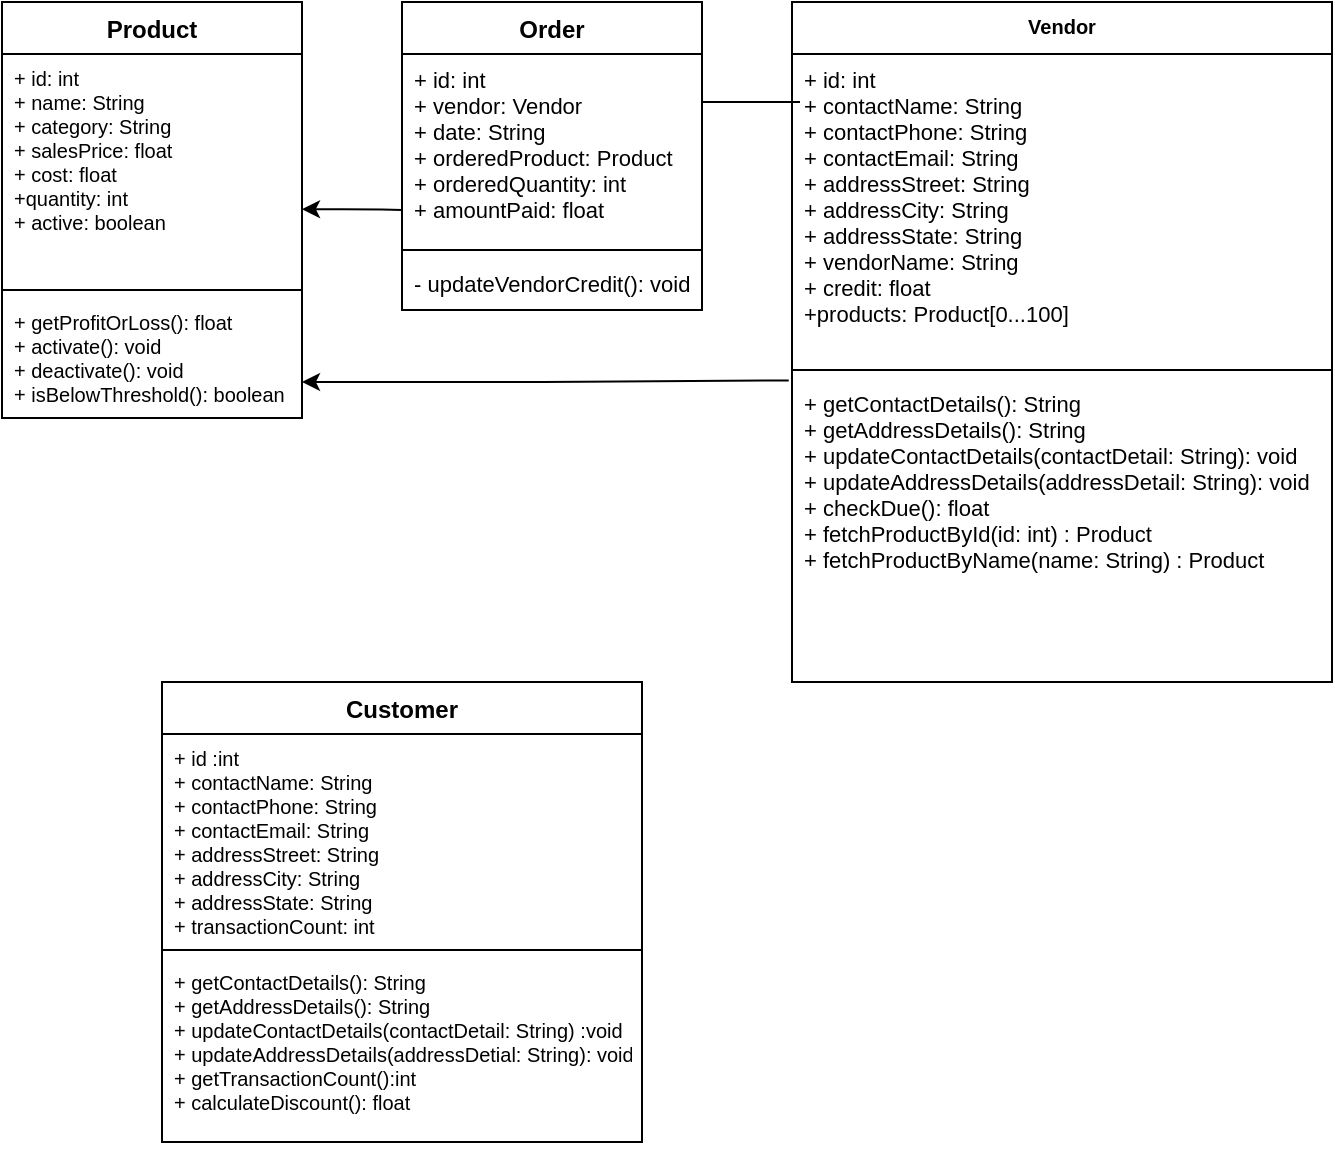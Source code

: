 <mxfile version="15.5.1" type="device"><diagram id="5K60JyV6YsNbBf-n_CUH" name="Page-1"><mxGraphModel dx="1038" dy="579" grid="1" gridSize="10" guides="1" tooltips="1" connect="1" arrows="1" fold="1" page="1" pageScale="1" pageWidth="1100" pageHeight="850" math="0" shadow="0"><root><mxCell id="0"/><mxCell id="1" parent="0"/><mxCell id="1xfG-xTeu7SPP1M4L_mX-1" value="Product" style="swimlane;fontStyle=1;align=center;verticalAlign=top;childLayout=stackLayout;horizontal=1;startSize=26;horizontalStack=0;resizeParent=1;resizeParentMax=0;resizeLast=0;collapsible=1;marginBottom=0;" parent="1" vertex="1"><mxGeometry x="20" y="60" width="150" height="208" as="geometry"/></mxCell><mxCell id="1xfG-xTeu7SPP1M4L_mX-2" value="+ id: int&#10;+ name: String &#10;+ category: String&#10;+ salesPrice: float&#10;+ cost: float&#10;+quantity: int &#10;+ active: boolean " style="text;strokeColor=none;fillColor=none;align=left;verticalAlign=top;spacingLeft=4;spacingRight=4;overflow=hidden;rotatable=0;points=[[0,0.5],[1,0.5]];portConstraint=eastwest;fontSize=10;" parent="1xfG-xTeu7SPP1M4L_mX-1" vertex="1"><mxGeometry y="26" width="150" height="114" as="geometry"/></mxCell><mxCell id="1xfG-xTeu7SPP1M4L_mX-3" value="" style="line;strokeWidth=1;fillColor=none;align=left;verticalAlign=middle;spacingTop=-1;spacingLeft=3;spacingRight=3;rotatable=0;labelPosition=right;points=[];portConstraint=eastwest;" parent="1xfG-xTeu7SPP1M4L_mX-1" vertex="1"><mxGeometry y="140" width="150" height="8" as="geometry"/></mxCell><mxCell id="1xfG-xTeu7SPP1M4L_mX-4" value="+ getProfitOrLoss(): float&#10;+ activate(): void&#10;+ deactivate(): void&#10;+ isBelowThreshold(): boolean" style="text;strokeColor=none;fillColor=none;align=left;verticalAlign=top;spacingLeft=4;spacingRight=4;overflow=hidden;rotatable=0;points=[[0,0.5],[1,0.5]];portConstraint=eastwest;fontSize=10;" parent="1xfG-xTeu7SPP1M4L_mX-1" vertex="1"><mxGeometry y="148" width="150" height="60" as="geometry"/></mxCell><mxCell id="fekmSWIaVCObIm7rgkii-1" value="Order" style="swimlane;fontStyle=1;align=center;verticalAlign=top;childLayout=stackLayout;horizontal=1;startSize=26;horizontalStack=0;resizeParent=1;resizeParentMax=0;resizeLast=0;collapsible=1;marginBottom=0;" parent="1" vertex="1"><mxGeometry x="220" y="60" width="150" height="154" as="geometry"/></mxCell><mxCell id="fekmSWIaVCObIm7rgkii-2" value="+ id: int&#10;+ vendor: Vendor&#10;+ date: String &#10;+ orderedProduct: Product&#10;+ orderedQuantity: int&#10;+ amountPaid: float" style="text;strokeColor=none;fillColor=none;align=left;verticalAlign=top;spacingLeft=4;spacingRight=4;overflow=hidden;rotatable=0;points=[[0,0.5],[1,0.5]];portConstraint=eastwest;fontSize=11;" parent="fekmSWIaVCObIm7rgkii-1" vertex="1"><mxGeometry y="26" width="150" height="94" as="geometry"/></mxCell><mxCell id="fekmSWIaVCObIm7rgkii-3" value="" style="line;strokeWidth=1;fillColor=none;align=left;verticalAlign=middle;spacingTop=-1;spacingLeft=3;spacingRight=3;rotatable=0;labelPosition=right;points=[];portConstraint=eastwest;" parent="fekmSWIaVCObIm7rgkii-1" vertex="1"><mxGeometry y="120" width="150" height="8" as="geometry"/></mxCell><mxCell id="fekmSWIaVCObIm7rgkii-4" value="- updateVendorCredit(): void" style="text;strokeColor=none;fillColor=none;align=left;verticalAlign=top;spacingLeft=4;spacingRight=4;overflow=hidden;rotatable=0;points=[[0,0.5],[1,0.5]];portConstraint=eastwest;fontSize=11;" parent="fekmSWIaVCObIm7rgkii-1" vertex="1"><mxGeometry y="128" width="150" height="26" as="geometry"/></mxCell><mxCell id="fekmSWIaVCObIm7rgkii-9" value="Customer&#10;" style="swimlane;fontStyle=1;align=center;verticalAlign=top;childLayout=stackLayout;horizontal=1;startSize=26;horizontalStack=0;resizeParent=1;resizeParentMax=0;resizeLast=0;collapsible=1;marginBottom=0;" parent="1" vertex="1"><mxGeometry x="100" y="400" width="240" height="230" as="geometry"/></mxCell><mxCell id="fekmSWIaVCObIm7rgkii-10" value="+ id :int&#10;+ contactName: String&#10;+ contactPhone: String&#10;+ contactEmail: String&#10;+ addressStreet: String&#10;+ addressCity: String&#10;+ addressState: String&#10;+ transactionCount: int" style="text;strokeColor=none;fillColor=none;align=left;verticalAlign=top;spacingLeft=4;spacingRight=4;overflow=hidden;rotatable=0;points=[[0,0.5],[1,0.5]];portConstraint=eastwest;fontSize=10;" parent="fekmSWIaVCObIm7rgkii-9" vertex="1"><mxGeometry y="26" width="240" height="104" as="geometry"/></mxCell><mxCell id="fekmSWIaVCObIm7rgkii-11" value="" style="line;strokeWidth=1;fillColor=none;align=left;verticalAlign=middle;spacingTop=-1;spacingLeft=3;spacingRight=3;rotatable=0;labelPosition=right;points=[];portConstraint=eastwest;" parent="fekmSWIaVCObIm7rgkii-9" vertex="1"><mxGeometry y="130" width="240" height="8" as="geometry"/></mxCell><mxCell id="fekmSWIaVCObIm7rgkii-12" value="+ getContactDetails(): String&#10;+ getAddressDetails(): String&#10;+ updateContactDetails(contactDetail: String) :void&#10;+ updateAddressDetails(addressDetial: String): void&#10;+ getTransactionCount():int&#10;+ calculateDiscount(): float" style="text;strokeColor=none;fillColor=none;align=left;verticalAlign=top;spacingLeft=4;spacingRight=4;overflow=hidden;rotatable=0;points=[[0,0.5],[1,0.5]];portConstraint=eastwest;fontSize=10;" parent="fekmSWIaVCObIm7rgkii-9" vertex="1"><mxGeometry y="138" width="240" height="92" as="geometry"/></mxCell><mxCell id="fekmSWIaVCObIm7rgkii-14" value="Vendor" style="swimlane;fontStyle=1;align=center;verticalAlign=top;childLayout=stackLayout;horizontal=1;startSize=26;horizontalStack=0;resizeParent=1;resizeParentMax=0;resizeLast=0;collapsible=1;marginBottom=0;fontSize=10;" parent="1" vertex="1"><mxGeometry x="415" y="60" width="270" height="340" as="geometry"/></mxCell><mxCell id="fekmSWIaVCObIm7rgkii-15" value="+ id: int&#10;+ contactName: String&#10;+ contactPhone: String&#10;+ contactEmail: String&#10;+ addressStreet: String&#10;+ addressCity: String&#10;+ addressState: String&#10;+ vendorName: String&#10;+ credit: float&#10;+products: Product[0...100]" style="text;strokeColor=none;fillColor=none;align=left;verticalAlign=top;spacingLeft=4;spacingRight=4;overflow=hidden;rotatable=0;points=[[0,0.5],[1,0.5]];portConstraint=eastwest;fontSize=11;" parent="fekmSWIaVCObIm7rgkii-14" vertex="1"><mxGeometry y="26" width="270" height="154" as="geometry"/></mxCell><mxCell id="fekmSWIaVCObIm7rgkii-16" value="" style="line;strokeWidth=1;fillColor=none;align=left;verticalAlign=middle;spacingTop=-1;spacingLeft=3;spacingRight=3;rotatable=0;labelPosition=right;points=[];portConstraint=eastwest;" parent="fekmSWIaVCObIm7rgkii-14" vertex="1"><mxGeometry y="180" width="270" height="8" as="geometry"/></mxCell><mxCell id="fekmSWIaVCObIm7rgkii-17" value="+ getContactDetails(): String&#10;+ getAddressDetails(): String&#10;+ updateContactDetails(contactDetail: String): void&#10;+ updateAddressDetails(addressDetail: String): void &#10;+ checkDue(): float&#10;+ fetchProductById(id: int) : Product&#10;+ fetchProductByName(name: String) : Product" style="text;strokeColor=none;fillColor=none;align=left;verticalAlign=top;spacingLeft=4;spacingRight=4;overflow=hidden;rotatable=0;points=[[0,0.5],[1,0.5]];portConstraint=eastwest;fontSize=11;" parent="fekmSWIaVCObIm7rgkii-14" vertex="1"><mxGeometry y="188" width="270" height="152" as="geometry"/></mxCell><mxCell id="fekmSWIaVCObIm7rgkii-18" value="" style="endArrow=none;html=1;fontSize=11;" parent="1" edge="1"><mxGeometry width="50" height="50" relative="1" as="geometry"><mxPoint x="370" y="110" as="sourcePoint"/><mxPoint x="419" y="110" as="targetPoint"/><Array as="points"><mxPoint x="389" y="110"/><mxPoint x="399" y="110"/></Array></mxGeometry></mxCell><mxCell id="fekmSWIaVCObIm7rgkii-19" value="" style="endArrow=classic;html=1;fontSize=11;" parent="1" edge="1"><mxGeometry width="50" height="50" relative="1" as="geometry"><mxPoint x="220" y="164" as="sourcePoint"/><mxPoint x="170" y="163.58" as="targetPoint"/><Array as="points"><mxPoint x="200" y="163.58"/></Array></mxGeometry></mxCell><mxCell id="fekmSWIaVCObIm7rgkii-20" value="" style="endArrow=classic;html=1;fontSize=11;exitX=-0.006;exitY=0.008;exitDx=0;exitDy=0;exitPerimeter=0;" parent="1" source="fekmSWIaVCObIm7rgkii-17" edge="1"><mxGeometry width="50" height="50" relative="1" as="geometry"><mxPoint x="320.0" y="250.42" as="sourcePoint"/><mxPoint x="170" y="250" as="targetPoint"/><Array as="points"><mxPoint x="300" y="250"/></Array></mxGeometry></mxCell></root></mxGraphModel></diagram></mxfile>